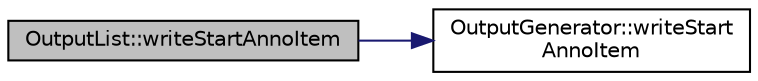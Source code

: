 digraph "OutputList::writeStartAnnoItem"
{
 // LATEX_PDF_SIZE
  edge [fontname="Helvetica",fontsize="10",labelfontname="Helvetica",labelfontsize="10"];
  node [fontname="Helvetica",fontsize="10",shape=record];
  rankdir="LR";
  Node1 [label="OutputList::writeStartAnnoItem",height=0.2,width=0.4,color="black", fillcolor="grey75", style="filled", fontcolor="black",tooltip=" "];
  Node1 -> Node2 [color="midnightblue",fontsize="10",style="solid"];
  Node2 [label="OutputGenerator::writeStart\lAnnoItem",height=0.2,width=0.4,color="black", fillcolor="white", style="filled",URL="$classOutputGenerator.html#a8768ce616bf9be44d39729d65d366123",tooltip=" "];
}
